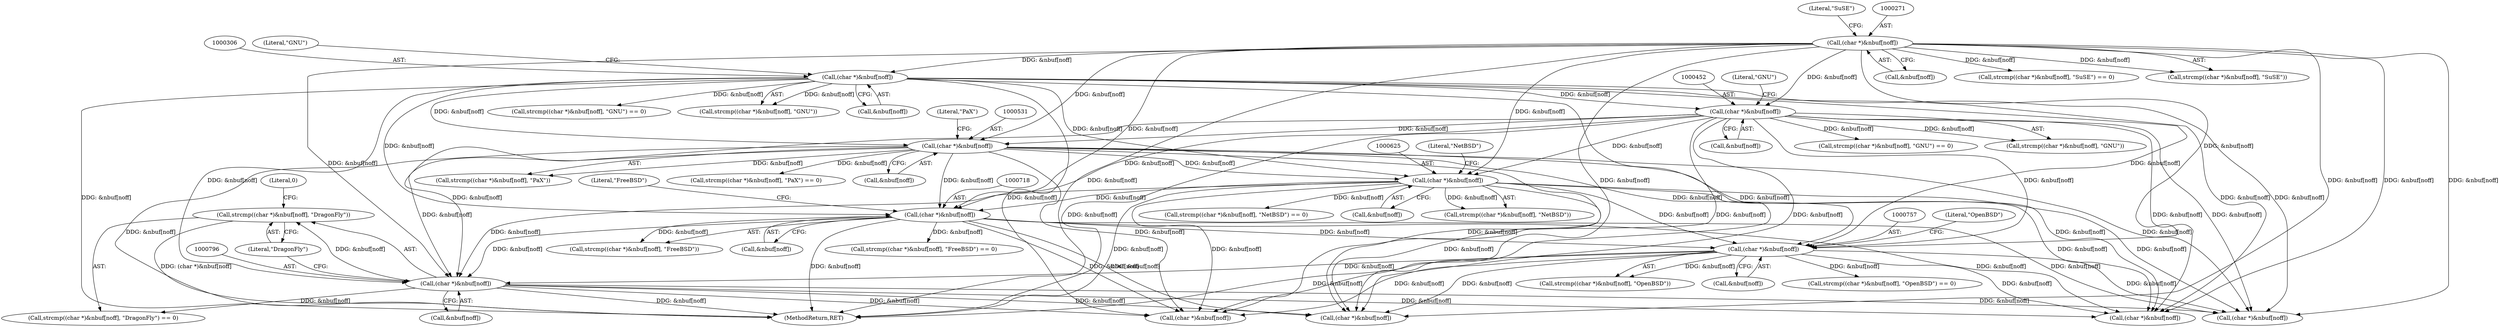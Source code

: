 digraph "0_file_39c7ac1106be844a5296d3eb5971946cc09ffda0@API" {
"1000794" [label="(Call,strcmp((char *)&nbuf[noff], \"DragonFly\"))"];
"1000795" [label="(Call,(char *)&nbuf[noff])"];
"1000756" [label="(Call,(char *)&nbuf[noff])"];
"1000624" [label="(Call,(char *)&nbuf[noff])"];
"1000305" [label="(Call,(char *)&nbuf[noff])"];
"1000270" [label="(Call,(char *)&nbuf[noff])"];
"1000451" [label="(Call,(char *)&nbuf[noff])"];
"1000530" [label="(Call,(char *)&nbuf[noff])"];
"1000717" [label="(Call,(char *)&nbuf[noff])"];
"1000624" [label="(Call,(char *)&nbuf[noff])"];
"1000925" [label="(Call,(char *)&nbuf[noff])"];
"1000272" [label="(Call,&nbuf[noff])"];
"1000449" [label="(Call,strcmp((char *)&nbuf[noff], \"GNU\") == 0)"];
"1000457" [label="(Literal,\"GNU\")"];
"1000268" [label="(Call,strcmp((char *)&nbuf[noff], \"SuSE\") == 0)"];
"1000528" [label="(Call,strcmp((char *)&nbuf[noff], \"PaX\") == 0)"];
"1000622" [label="(Call,strcmp((char *)&nbuf[noff], \"NetBSD\") == 0)"];
"1000793" [label="(Call,strcmp((char *)&nbuf[noff], \"DragonFly\") == 0)"];
"1000270" [label="(Call,(char *)&nbuf[noff])"];
"1000756" [label="(Call,(char *)&nbuf[noff])"];
"1000797" [label="(Call,&nbuf[noff])"];
"1000630" [label="(Literal,\"NetBSD\")"];
"1000754" [label="(Call,strcmp((char *)&nbuf[noff], \"OpenBSD\") == 0)"];
"1000311" [label="(Literal,\"GNU\")"];
"1000801" [label="(Literal,\"DragonFly\")"];
"1001237" [label="(MethodReturn,RET)"];
"1000906" [label="(Call,(char *)&nbuf[noff])"];
"1000755" [label="(Call,strcmp((char *)&nbuf[noff], \"OpenBSD\"))"];
"1000715" [label="(Call,strcmp((char *)&nbuf[noff], \"FreeBSD\") == 0)"];
"1000530" [label="(Call,(char *)&nbuf[noff])"];
"1000626" [label="(Call,&nbuf[noff])"];
"1000717" [label="(Call,(char *)&nbuf[noff])"];
"1000276" [label="(Literal,\"SuSE\")"];
"1000305" [label="(Call,(char *)&nbuf[noff])"];
"1000794" [label="(Call,strcmp((char *)&nbuf[noff], \"DragonFly\"))"];
"1000758" [label="(Call,&nbuf[noff])"];
"1000450" [label="(Call,strcmp((char *)&nbuf[noff], \"GNU\"))"];
"1000532" [label="(Call,&nbuf[noff])"];
"1000716" [label="(Call,strcmp((char *)&nbuf[noff], \"FreeBSD\"))"];
"1000303" [label="(Call,strcmp((char *)&nbuf[noff], \"GNU\") == 0)"];
"1000304" [label="(Call,strcmp((char *)&nbuf[noff], \"GNU\"))"];
"1000307" [label="(Call,&nbuf[noff])"];
"1000269" [label="(Call,strcmp((char *)&nbuf[noff], \"SuSE\"))"];
"1000453" [label="(Call,&nbuf[noff])"];
"1000719" [label="(Call,&nbuf[noff])"];
"1000623" [label="(Call,strcmp((char *)&nbuf[noff], \"NetBSD\"))"];
"1000529" [label="(Call,strcmp((char *)&nbuf[noff], \"PaX\"))"];
"1000802" [label="(Literal,0)"];
"1000536" [label="(Literal,\"PaX\")"];
"1000451" [label="(Call,(char *)&nbuf[noff])"];
"1000795" [label="(Call,(char *)&nbuf[noff])"];
"1000723" [label="(Literal,\"FreeBSD\")"];
"1000872" [label="(Call,(char *)&nbuf[noff])"];
"1000762" [label="(Literal,\"OpenBSD\")"];
"1000887" [label="(Call,(char *)&nbuf[noff])"];
"1000794" -> "1000793"  [label="AST: "];
"1000794" -> "1000801"  [label="CFG: "];
"1000795" -> "1000794"  [label="AST: "];
"1000801" -> "1000794"  [label="AST: "];
"1000802" -> "1000794"  [label="CFG: "];
"1000794" -> "1001237"  [label="DDG: (char *)&nbuf[noff]"];
"1000795" -> "1000794"  [label="DDG: &nbuf[noff]"];
"1000795" -> "1000797"  [label="CFG: "];
"1000796" -> "1000795"  [label="AST: "];
"1000797" -> "1000795"  [label="AST: "];
"1000801" -> "1000795"  [label="CFG: "];
"1000795" -> "1001237"  [label="DDG: &nbuf[noff]"];
"1000795" -> "1000793"  [label="DDG: &nbuf[noff]"];
"1000756" -> "1000795"  [label="DDG: &nbuf[noff]"];
"1000624" -> "1000795"  [label="DDG: &nbuf[noff]"];
"1000305" -> "1000795"  [label="DDG: &nbuf[noff]"];
"1000270" -> "1000795"  [label="DDG: &nbuf[noff]"];
"1000530" -> "1000795"  [label="DDG: &nbuf[noff]"];
"1000451" -> "1000795"  [label="DDG: &nbuf[noff]"];
"1000717" -> "1000795"  [label="DDG: &nbuf[noff]"];
"1000795" -> "1000872"  [label="DDG: &nbuf[noff]"];
"1000795" -> "1000887"  [label="DDG: &nbuf[noff]"];
"1000795" -> "1000906"  [label="DDG: &nbuf[noff]"];
"1000795" -> "1000925"  [label="DDG: &nbuf[noff]"];
"1000756" -> "1000755"  [label="AST: "];
"1000756" -> "1000758"  [label="CFG: "];
"1000757" -> "1000756"  [label="AST: "];
"1000758" -> "1000756"  [label="AST: "];
"1000762" -> "1000756"  [label="CFG: "];
"1000756" -> "1001237"  [label="DDG: &nbuf[noff]"];
"1000756" -> "1000754"  [label="DDG: &nbuf[noff]"];
"1000756" -> "1000755"  [label="DDG: &nbuf[noff]"];
"1000624" -> "1000756"  [label="DDG: &nbuf[noff]"];
"1000305" -> "1000756"  [label="DDG: &nbuf[noff]"];
"1000270" -> "1000756"  [label="DDG: &nbuf[noff]"];
"1000530" -> "1000756"  [label="DDG: &nbuf[noff]"];
"1000451" -> "1000756"  [label="DDG: &nbuf[noff]"];
"1000717" -> "1000756"  [label="DDG: &nbuf[noff]"];
"1000756" -> "1000872"  [label="DDG: &nbuf[noff]"];
"1000756" -> "1000887"  [label="DDG: &nbuf[noff]"];
"1000756" -> "1000906"  [label="DDG: &nbuf[noff]"];
"1000756" -> "1000925"  [label="DDG: &nbuf[noff]"];
"1000624" -> "1000623"  [label="AST: "];
"1000624" -> "1000626"  [label="CFG: "];
"1000625" -> "1000624"  [label="AST: "];
"1000626" -> "1000624"  [label="AST: "];
"1000630" -> "1000624"  [label="CFG: "];
"1000624" -> "1001237"  [label="DDG: &nbuf[noff]"];
"1000624" -> "1000622"  [label="DDG: &nbuf[noff]"];
"1000624" -> "1000623"  [label="DDG: &nbuf[noff]"];
"1000305" -> "1000624"  [label="DDG: &nbuf[noff]"];
"1000451" -> "1000624"  [label="DDG: &nbuf[noff]"];
"1000270" -> "1000624"  [label="DDG: &nbuf[noff]"];
"1000530" -> "1000624"  [label="DDG: &nbuf[noff]"];
"1000624" -> "1000717"  [label="DDG: &nbuf[noff]"];
"1000624" -> "1000872"  [label="DDG: &nbuf[noff]"];
"1000624" -> "1000887"  [label="DDG: &nbuf[noff]"];
"1000624" -> "1000906"  [label="DDG: &nbuf[noff]"];
"1000624" -> "1000925"  [label="DDG: &nbuf[noff]"];
"1000305" -> "1000304"  [label="AST: "];
"1000305" -> "1000307"  [label="CFG: "];
"1000306" -> "1000305"  [label="AST: "];
"1000307" -> "1000305"  [label="AST: "];
"1000311" -> "1000305"  [label="CFG: "];
"1000305" -> "1001237"  [label="DDG: &nbuf[noff]"];
"1000305" -> "1000303"  [label="DDG: &nbuf[noff]"];
"1000305" -> "1000304"  [label="DDG: &nbuf[noff]"];
"1000270" -> "1000305"  [label="DDG: &nbuf[noff]"];
"1000305" -> "1000451"  [label="DDG: &nbuf[noff]"];
"1000305" -> "1000530"  [label="DDG: &nbuf[noff]"];
"1000305" -> "1000717"  [label="DDG: &nbuf[noff]"];
"1000305" -> "1000872"  [label="DDG: &nbuf[noff]"];
"1000305" -> "1000887"  [label="DDG: &nbuf[noff]"];
"1000305" -> "1000906"  [label="DDG: &nbuf[noff]"];
"1000305" -> "1000925"  [label="DDG: &nbuf[noff]"];
"1000270" -> "1000269"  [label="AST: "];
"1000270" -> "1000272"  [label="CFG: "];
"1000271" -> "1000270"  [label="AST: "];
"1000272" -> "1000270"  [label="AST: "];
"1000276" -> "1000270"  [label="CFG: "];
"1000270" -> "1001237"  [label="DDG: &nbuf[noff]"];
"1000270" -> "1000268"  [label="DDG: &nbuf[noff]"];
"1000270" -> "1000269"  [label="DDG: &nbuf[noff]"];
"1000270" -> "1000451"  [label="DDG: &nbuf[noff]"];
"1000270" -> "1000530"  [label="DDG: &nbuf[noff]"];
"1000270" -> "1000717"  [label="DDG: &nbuf[noff]"];
"1000270" -> "1000872"  [label="DDG: &nbuf[noff]"];
"1000270" -> "1000887"  [label="DDG: &nbuf[noff]"];
"1000270" -> "1000906"  [label="DDG: &nbuf[noff]"];
"1000270" -> "1000925"  [label="DDG: &nbuf[noff]"];
"1000451" -> "1000450"  [label="AST: "];
"1000451" -> "1000453"  [label="CFG: "];
"1000452" -> "1000451"  [label="AST: "];
"1000453" -> "1000451"  [label="AST: "];
"1000457" -> "1000451"  [label="CFG: "];
"1000451" -> "1001237"  [label="DDG: &nbuf[noff]"];
"1000451" -> "1000449"  [label="DDG: &nbuf[noff]"];
"1000451" -> "1000450"  [label="DDG: &nbuf[noff]"];
"1000451" -> "1000530"  [label="DDG: &nbuf[noff]"];
"1000451" -> "1000717"  [label="DDG: &nbuf[noff]"];
"1000451" -> "1000872"  [label="DDG: &nbuf[noff]"];
"1000451" -> "1000887"  [label="DDG: &nbuf[noff]"];
"1000451" -> "1000906"  [label="DDG: &nbuf[noff]"];
"1000451" -> "1000925"  [label="DDG: &nbuf[noff]"];
"1000530" -> "1000529"  [label="AST: "];
"1000530" -> "1000532"  [label="CFG: "];
"1000531" -> "1000530"  [label="AST: "];
"1000532" -> "1000530"  [label="AST: "];
"1000536" -> "1000530"  [label="CFG: "];
"1000530" -> "1001237"  [label="DDG: &nbuf[noff]"];
"1000530" -> "1000528"  [label="DDG: &nbuf[noff]"];
"1000530" -> "1000529"  [label="DDG: &nbuf[noff]"];
"1000530" -> "1000717"  [label="DDG: &nbuf[noff]"];
"1000530" -> "1000872"  [label="DDG: &nbuf[noff]"];
"1000530" -> "1000887"  [label="DDG: &nbuf[noff]"];
"1000530" -> "1000906"  [label="DDG: &nbuf[noff]"];
"1000530" -> "1000925"  [label="DDG: &nbuf[noff]"];
"1000717" -> "1000716"  [label="AST: "];
"1000717" -> "1000719"  [label="CFG: "];
"1000718" -> "1000717"  [label="AST: "];
"1000719" -> "1000717"  [label="AST: "];
"1000723" -> "1000717"  [label="CFG: "];
"1000717" -> "1001237"  [label="DDG: &nbuf[noff]"];
"1000717" -> "1000715"  [label="DDG: &nbuf[noff]"];
"1000717" -> "1000716"  [label="DDG: &nbuf[noff]"];
"1000717" -> "1000872"  [label="DDG: &nbuf[noff]"];
"1000717" -> "1000887"  [label="DDG: &nbuf[noff]"];
"1000717" -> "1000906"  [label="DDG: &nbuf[noff]"];
"1000717" -> "1000925"  [label="DDG: &nbuf[noff]"];
}
